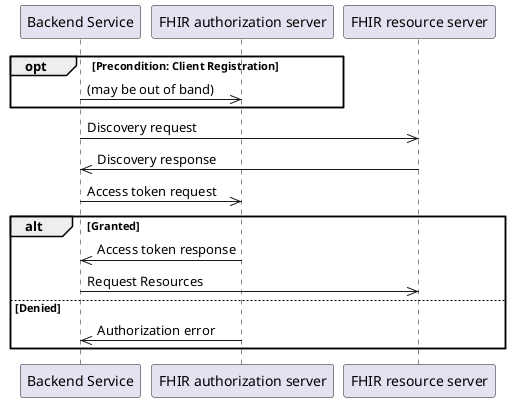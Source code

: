 @startuml
participant App as "Backend Service"
participant "FHIR authorization server" as EHR
participant "FHIR resource server" as FHIR

opt  Precondition: Client Registration
    App ->> EHR: (may be out of band)
end
App ->> FHIR: Discovery request
FHIR ->> App: Discovery response
App ->> EHR: Access token request
alt Granted
    EHR ->> App: Access token response
    App ->> FHIR: Request Resources
else Denied
    EHR ->> App: Authorization error
end
@enduml
